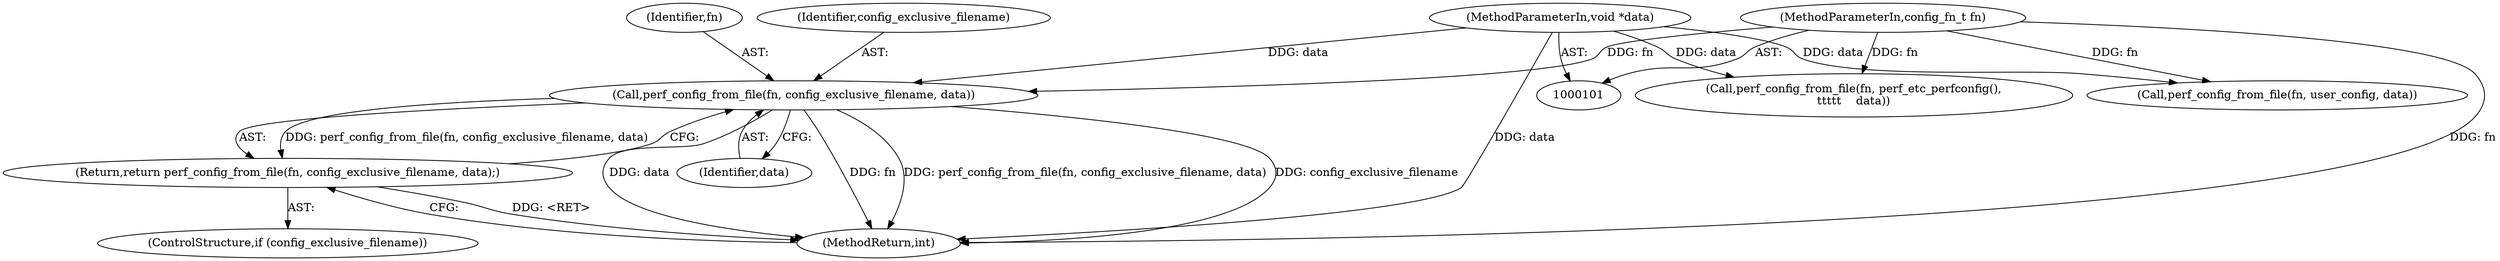 digraph "0_linux_aba8d056078e47350d85b06a9cabd5afcc4b72ea@pointer" {
"1000120" [label="(Call,perf_config_from_file(fn, config_exclusive_filename, data))"];
"1000102" [label="(MethodParameterIn,config_fn_t fn)"];
"1000103" [label="(MethodParameterIn,void *data)"];
"1000119" [label="(Return,return perf_config_from_file(fn, config_exclusive_filename, data);)"];
"1000134" [label="(Call,perf_config_from_file(fn, perf_etc_perfconfig(),\n\t\t\t\t\t    data))"];
"1000183" [label="(MethodReturn,int)"];
"1000102" [label="(MethodParameterIn,config_fn_t fn)"];
"1000117" [label="(ControlStructure,if (config_exclusive_filename))"];
"1000122" [label="(Identifier,config_exclusive_filename)"];
"1000120" [label="(Call,perf_config_from_file(fn, config_exclusive_filename, data))"];
"1000103" [label="(MethodParameterIn,void *data)"];
"1000165" [label="(Call,perf_config_from_file(fn, user_config, data))"];
"1000121" [label="(Identifier,fn)"];
"1000119" [label="(Return,return perf_config_from_file(fn, config_exclusive_filename, data);)"];
"1000123" [label="(Identifier,data)"];
"1000120" -> "1000119"  [label="AST: "];
"1000120" -> "1000123"  [label="CFG: "];
"1000121" -> "1000120"  [label="AST: "];
"1000122" -> "1000120"  [label="AST: "];
"1000123" -> "1000120"  [label="AST: "];
"1000119" -> "1000120"  [label="CFG: "];
"1000120" -> "1000183"  [label="DDG: data"];
"1000120" -> "1000183"  [label="DDG: fn"];
"1000120" -> "1000183"  [label="DDG: perf_config_from_file(fn, config_exclusive_filename, data)"];
"1000120" -> "1000183"  [label="DDG: config_exclusive_filename"];
"1000120" -> "1000119"  [label="DDG: perf_config_from_file(fn, config_exclusive_filename, data)"];
"1000102" -> "1000120"  [label="DDG: fn"];
"1000103" -> "1000120"  [label="DDG: data"];
"1000102" -> "1000101"  [label="AST: "];
"1000102" -> "1000183"  [label="DDG: fn"];
"1000102" -> "1000134"  [label="DDG: fn"];
"1000102" -> "1000165"  [label="DDG: fn"];
"1000103" -> "1000101"  [label="AST: "];
"1000103" -> "1000183"  [label="DDG: data"];
"1000103" -> "1000134"  [label="DDG: data"];
"1000103" -> "1000165"  [label="DDG: data"];
"1000119" -> "1000117"  [label="AST: "];
"1000183" -> "1000119"  [label="CFG: "];
"1000119" -> "1000183"  [label="DDG: <RET>"];
}
